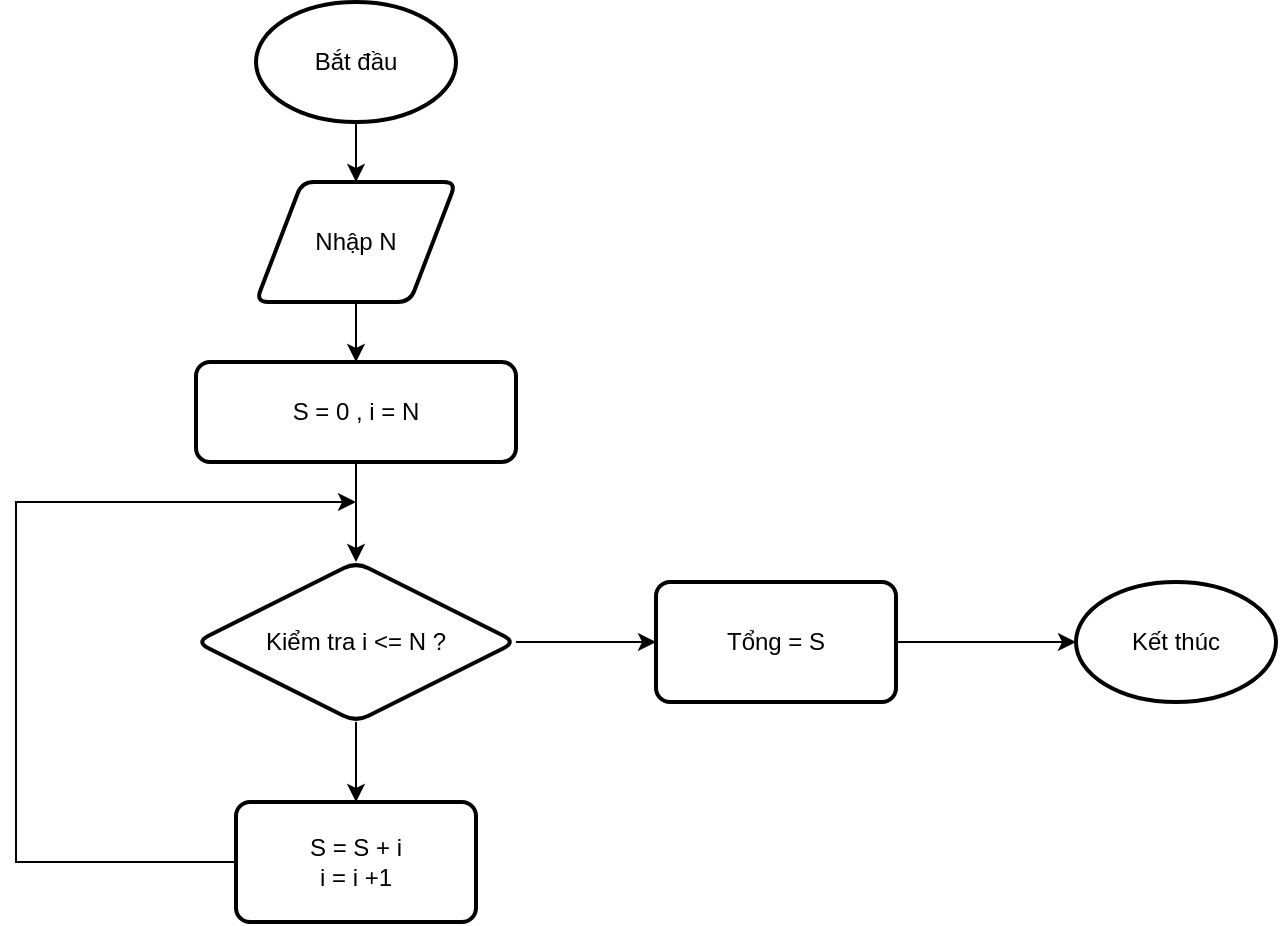 <mxfile version="28.2.3">
  <diagram name="Trang-1" id="cFcslXBbQ9KrcyBRDQY8">
    <mxGraphModel dx="1273" dy="570" grid="1" gridSize="10" guides="1" tooltips="1" connect="1" arrows="1" fold="1" page="1" pageScale="1" pageWidth="3300" pageHeight="4681" math="0" shadow="0">
      <root>
        <mxCell id="0" />
        <mxCell id="1" parent="0" />
        <mxCell id="G3g9HuL0m_G_JQGoYI8r-3" value="" style="edgeStyle=orthogonalEdgeStyle;rounded=0;orthogonalLoop=1;jettySize=auto;html=1;" edge="1" parent="1" source="G3g9HuL0m_G_JQGoYI8r-1" target="G3g9HuL0m_G_JQGoYI8r-2">
          <mxGeometry relative="1" as="geometry" />
        </mxCell>
        <mxCell id="G3g9HuL0m_G_JQGoYI8r-1" value="Bắt đầu" style="strokeWidth=2;html=1;shape=mxgraph.flowchart.start_1;whiteSpace=wrap;" vertex="1" parent="1">
          <mxGeometry x="370" y="100" width="100" height="60" as="geometry" />
        </mxCell>
        <mxCell id="G3g9HuL0m_G_JQGoYI8r-5" value="" style="edgeStyle=orthogonalEdgeStyle;rounded=0;orthogonalLoop=1;jettySize=auto;html=1;" edge="1" parent="1" source="G3g9HuL0m_G_JQGoYI8r-2" target="G3g9HuL0m_G_JQGoYI8r-4">
          <mxGeometry relative="1" as="geometry" />
        </mxCell>
        <mxCell id="G3g9HuL0m_G_JQGoYI8r-2" value="Nhập N" style="shape=parallelogram;html=1;strokeWidth=2;perimeter=parallelogramPerimeter;whiteSpace=wrap;rounded=1;arcSize=12;size=0.23;" vertex="1" parent="1">
          <mxGeometry x="370" y="190" width="100" height="60" as="geometry" />
        </mxCell>
        <mxCell id="G3g9HuL0m_G_JQGoYI8r-7" value="" style="edgeStyle=orthogonalEdgeStyle;rounded=0;orthogonalLoop=1;jettySize=auto;html=1;" edge="1" parent="1" source="G3g9HuL0m_G_JQGoYI8r-4" target="G3g9HuL0m_G_JQGoYI8r-6">
          <mxGeometry relative="1" as="geometry" />
        </mxCell>
        <mxCell id="G3g9HuL0m_G_JQGoYI8r-4" value="S = 0 , i = N" style="rounded=1;whiteSpace=wrap;html=1;absoluteArcSize=1;arcSize=14;strokeWidth=2;" vertex="1" parent="1">
          <mxGeometry x="340" y="280" width="160" height="50" as="geometry" />
        </mxCell>
        <mxCell id="G3g9HuL0m_G_JQGoYI8r-9" value="" style="edgeStyle=orthogonalEdgeStyle;rounded=0;orthogonalLoop=1;jettySize=auto;html=1;" edge="1" parent="1" source="G3g9HuL0m_G_JQGoYI8r-6" target="G3g9HuL0m_G_JQGoYI8r-8">
          <mxGeometry relative="1" as="geometry" />
        </mxCell>
        <mxCell id="G3g9HuL0m_G_JQGoYI8r-13" value="" style="edgeStyle=orthogonalEdgeStyle;rounded=0;orthogonalLoop=1;jettySize=auto;html=1;" edge="1" parent="1" source="G3g9HuL0m_G_JQGoYI8r-6" target="G3g9HuL0m_G_JQGoYI8r-12">
          <mxGeometry relative="1" as="geometry" />
        </mxCell>
        <mxCell id="G3g9HuL0m_G_JQGoYI8r-6" value="Kiểm tra i &amp;lt;= N ?" style="rhombus;whiteSpace=wrap;html=1;rounded=1;absoluteArcSize=1;arcSize=14;strokeWidth=2;" vertex="1" parent="1">
          <mxGeometry x="340" y="380" width="160" height="80" as="geometry" />
        </mxCell>
        <mxCell id="G3g9HuL0m_G_JQGoYI8r-11" style="edgeStyle=orthogonalEdgeStyle;rounded=0;orthogonalLoop=1;jettySize=auto;html=1;" edge="1" parent="1" source="G3g9HuL0m_G_JQGoYI8r-8">
          <mxGeometry relative="1" as="geometry">
            <mxPoint x="420" y="350" as="targetPoint" />
            <Array as="points">
              <mxPoint x="250" y="530" />
              <mxPoint x="250" y="350" />
            </Array>
          </mxGeometry>
        </mxCell>
        <mxCell id="G3g9HuL0m_G_JQGoYI8r-8" value="S = S + i&lt;br&gt;i = i +1" style="whiteSpace=wrap;html=1;rounded=1;absoluteArcSize=1;arcSize=14;strokeWidth=2;" vertex="1" parent="1">
          <mxGeometry x="360" y="500" width="120" height="60" as="geometry" />
        </mxCell>
        <mxCell id="G3g9HuL0m_G_JQGoYI8r-15" value="" style="edgeStyle=orthogonalEdgeStyle;rounded=0;orthogonalLoop=1;jettySize=auto;html=1;" edge="1" parent="1" source="G3g9HuL0m_G_JQGoYI8r-12" target="G3g9HuL0m_G_JQGoYI8r-14">
          <mxGeometry relative="1" as="geometry" />
        </mxCell>
        <mxCell id="G3g9HuL0m_G_JQGoYI8r-12" value="Tổng = S" style="whiteSpace=wrap;html=1;rounded=1;absoluteArcSize=1;arcSize=14;strokeWidth=2;" vertex="1" parent="1">
          <mxGeometry x="570" y="390" width="120" height="60" as="geometry" />
        </mxCell>
        <mxCell id="G3g9HuL0m_G_JQGoYI8r-14" value="Kết thúc" style="strokeWidth=2;html=1;shape=mxgraph.flowchart.start_1;whiteSpace=wrap;" vertex="1" parent="1">
          <mxGeometry x="780" y="390" width="100" height="60" as="geometry" />
        </mxCell>
      </root>
    </mxGraphModel>
  </diagram>
</mxfile>

